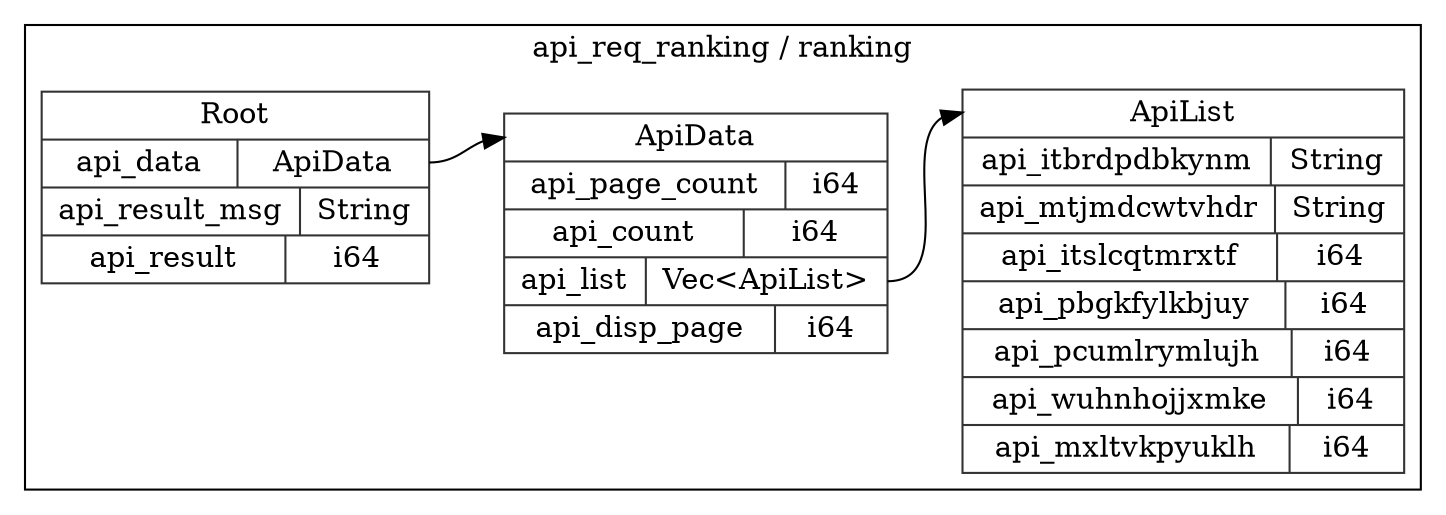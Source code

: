 digraph {
  rankdir=LR;
  subgraph cluster_0 {
    label="api_req_ranking / ranking";
    node [style="filled", color=white, style="solid", color=gray20];
    api_req_ranking__ranking__ApiList [label="<ApiList> ApiList  | { api_itbrdpdbkynm | <api_itbrdpdbkynm> String } | { api_mtjmdcwtvhdr | <api_mtjmdcwtvhdr> String } | { api_itslcqtmrxtf | <api_itslcqtmrxtf> i64 } | { api_pbgkfylkbjuy | <api_pbgkfylkbjuy> i64 } | { api_pcumlrymlujh | <api_pcumlrymlujh> i64 } | { api_wuhnhojjxmke | <api_wuhnhojjxmke> i64 } | { api_mxltvkpyuklh | <api_mxltvkpyuklh> i64 }", shape=record];
    api_req_ranking__ranking__Root [label="<Root> Root  | { api_data | <api_data> ApiData } | { api_result_msg | <api_result_msg> String } | { api_result | <api_result> i64 }", shape=record];
    api_req_ranking__ranking__ApiData;
    api_req_ranking__ranking__Root:api_data:e -> api_req_ranking__ranking__ApiData:ApiData:w;
    api_req_ranking__ranking__ApiData [label="<ApiData> ApiData  | { api_page_count | <api_page_count> i64 } | { api_count | <api_count> i64 } | { api_list | <api_list> Vec\<ApiList\> } | { api_disp_page | <api_disp_page> i64 }", shape=record];
    api_req_ranking__ranking__ApiData:api_list:e -> api_req_ranking__ranking__ApiList:ApiList:w;
  }
}
